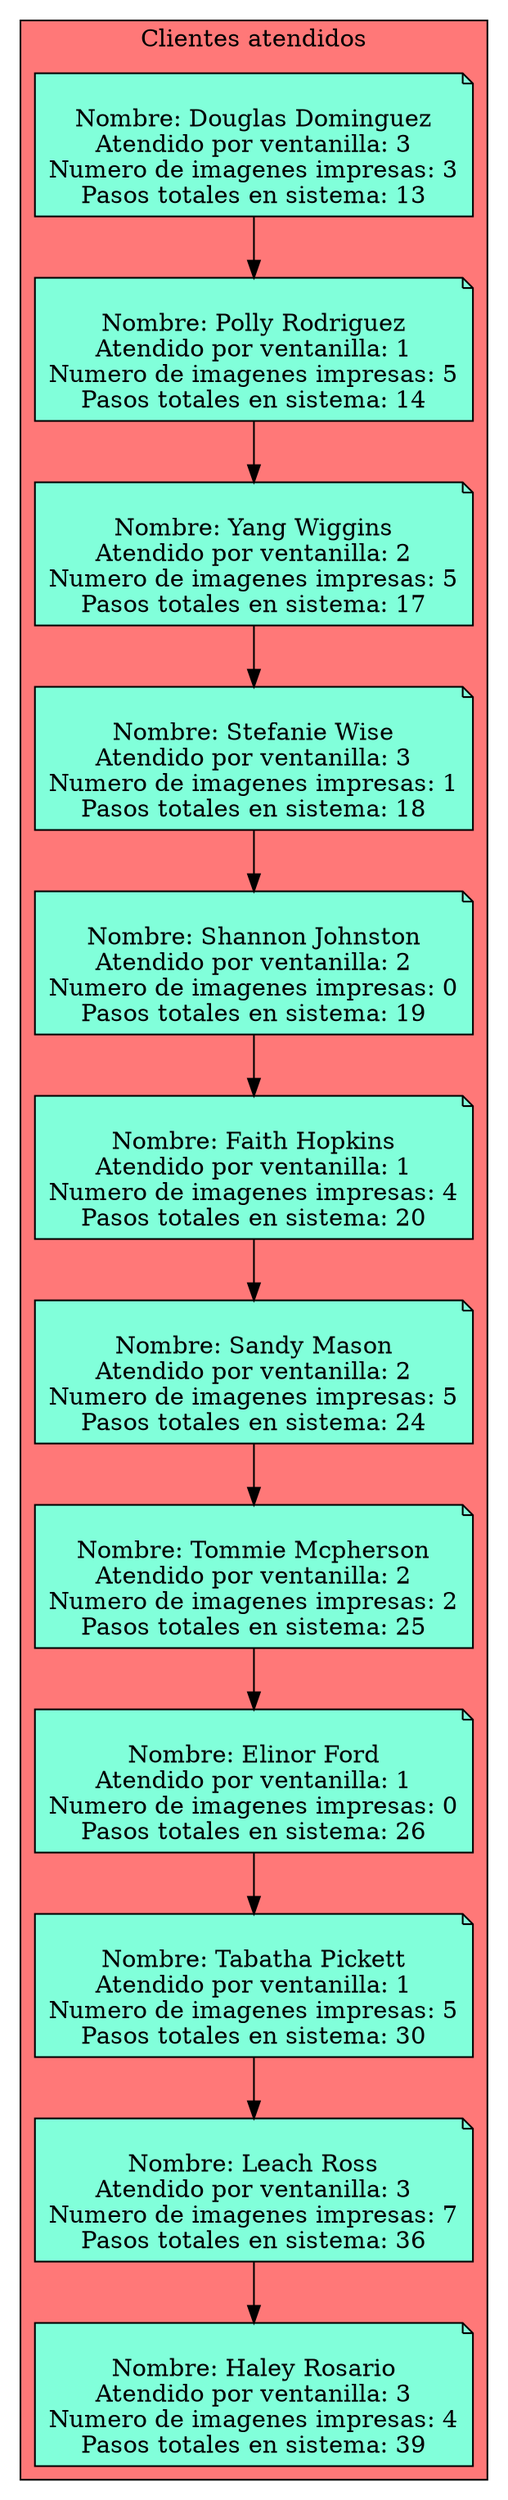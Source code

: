 digraph L {
node[shape=note fillcolor="#A181FF" style =filled]
subgraph cluster_p{
    label= " Clientes atendidos "
    bgcolor = "#FF7878"
Nodo1021436681[label="
Nombre: Douglas Dominguez
Atendido por ventanilla: 3
Numero de imagenes impresas: 3
Pasos totales en sistema: 13",fillcolor="#81FFDA"]
Nodo1712943792[label="
Nombre: Polly Rodriguez
Atendido por ventanilla: 1
Numero de imagenes impresas: 5
Pasos totales en sistema: 14",fillcolor="#81FFDA"]
Nodo78204644[label="
Nombre: Yang Wiggins
Atendido por ventanilla: 2
Numero de imagenes impresas: 5
Pasos totales en sistema: 17",fillcolor="#81FFDA"]
Nodo447212746[label="
Nombre: Stefanie Wise
Atendido por ventanilla: 3
Numero de imagenes impresas: 1
Pasos totales en sistema: 18",fillcolor="#81FFDA"]
Nodo609962972[label="
Nombre: Shannon Johnston
Atendido por ventanilla: 2
Numero de imagenes impresas: 0
Pasos totales en sistema: 19",fillcolor="#81FFDA"]
Nodo1199673596[label="
Nombre: Faith Hopkins
Atendido por ventanilla: 1
Numero de imagenes impresas: 4
Pasos totales en sistema: 20",fillcolor="#81FFDA"]
Nodo2134607032[label="
Nombre: Sandy Mason
Atendido por ventanilla: 2
Numero de imagenes impresas: 5
Pasos totales en sistema: 24",fillcolor="#81FFDA"]
Nodo573673894[label="
Nombre: Tommie Mcpherson
Atendido por ventanilla: 2
Numero de imagenes impresas: 2
Pasos totales en sistema: 25",fillcolor="#81FFDA"]
Nodo1922464006[label="
Nombre: Elinor Ford
Atendido por ventanilla: 1
Numero de imagenes impresas: 0
Pasos totales en sistema: 26",fillcolor="#81FFDA"]
Nodo1438030319[label="
Nombre: Tabatha Pickett
Atendido por ventanilla: 1
Numero de imagenes impresas: 5
Pasos totales en sistema: 30",fillcolor="#81FFDA"]
Nodo1939990953[label="
Nombre: Leach Ross
Atendido por ventanilla: 3
Numero de imagenes impresas: 7
Pasos totales en sistema: 36",fillcolor="#81FFDA"]
Nodo817978763[label="
Nombre: Haley Rosario
Atendido por ventanilla: 3
Numero de imagenes impresas: 4
Pasos totales en sistema: 39",fillcolor="#81FFDA"]
Nodo1021436681 -> Nodo1712943792
Nodo1712943792 -> Nodo78204644
Nodo78204644 -> Nodo447212746
Nodo447212746 -> Nodo609962972
Nodo609962972 -> Nodo1199673596
Nodo1199673596 -> Nodo2134607032
Nodo2134607032 -> Nodo573673894
Nodo573673894 -> Nodo1922464006
Nodo1922464006 -> Nodo1438030319
Nodo1438030319 -> Nodo1939990953
Nodo1939990953 -> Nodo817978763
}}
